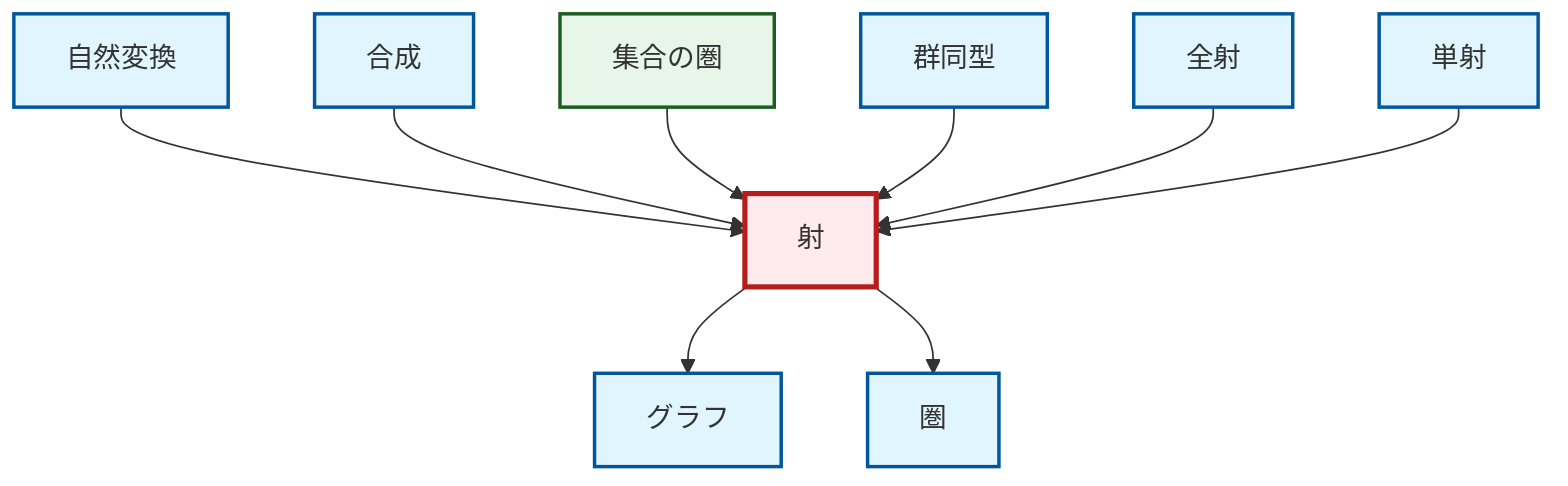 graph TD
    classDef definition fill:#e1f5fe,stroke:#01579b,stroke-width:2px
    classDef theorem fill:#f3e5f5,stroke:#4a148c,stroke-width:2px
    classDef axiom fill:#fff3e0,stroke:#e65100,stroke-width:2px
    classDef example fill:#e8f5e9,stroke:#1b5e20,stroke-width:2px
    classDef current fill:#ffebee,stroke:#b71c1c,stroke-width:3px
    def-graph["グラフ"]:::definition
    def-morphism["射"]:::definition
    def-natural-transformation["自然変換"]:::definition
    def-epimorphism["全射"]:::definition
    def-monomorphism["単射"]:::definition
    def-isomorphism["群同型"]:::definition
    ex-set-category["集合の圏"]:::example
    def-category["圏"]:::definition
    def-composition["合成"]:::definition
    def-natural-transformation --> def-morphism
    def-morphism --> def-graph
    def-composition --> def-morphism
    ex-set-category --> def-morphism
    def-morphism --> def-category
    def-isomorphism --> def-morphism
    def-epimorphism --> def-morphism
    def-monomorphism --> def-morphism
    class def-morphism current